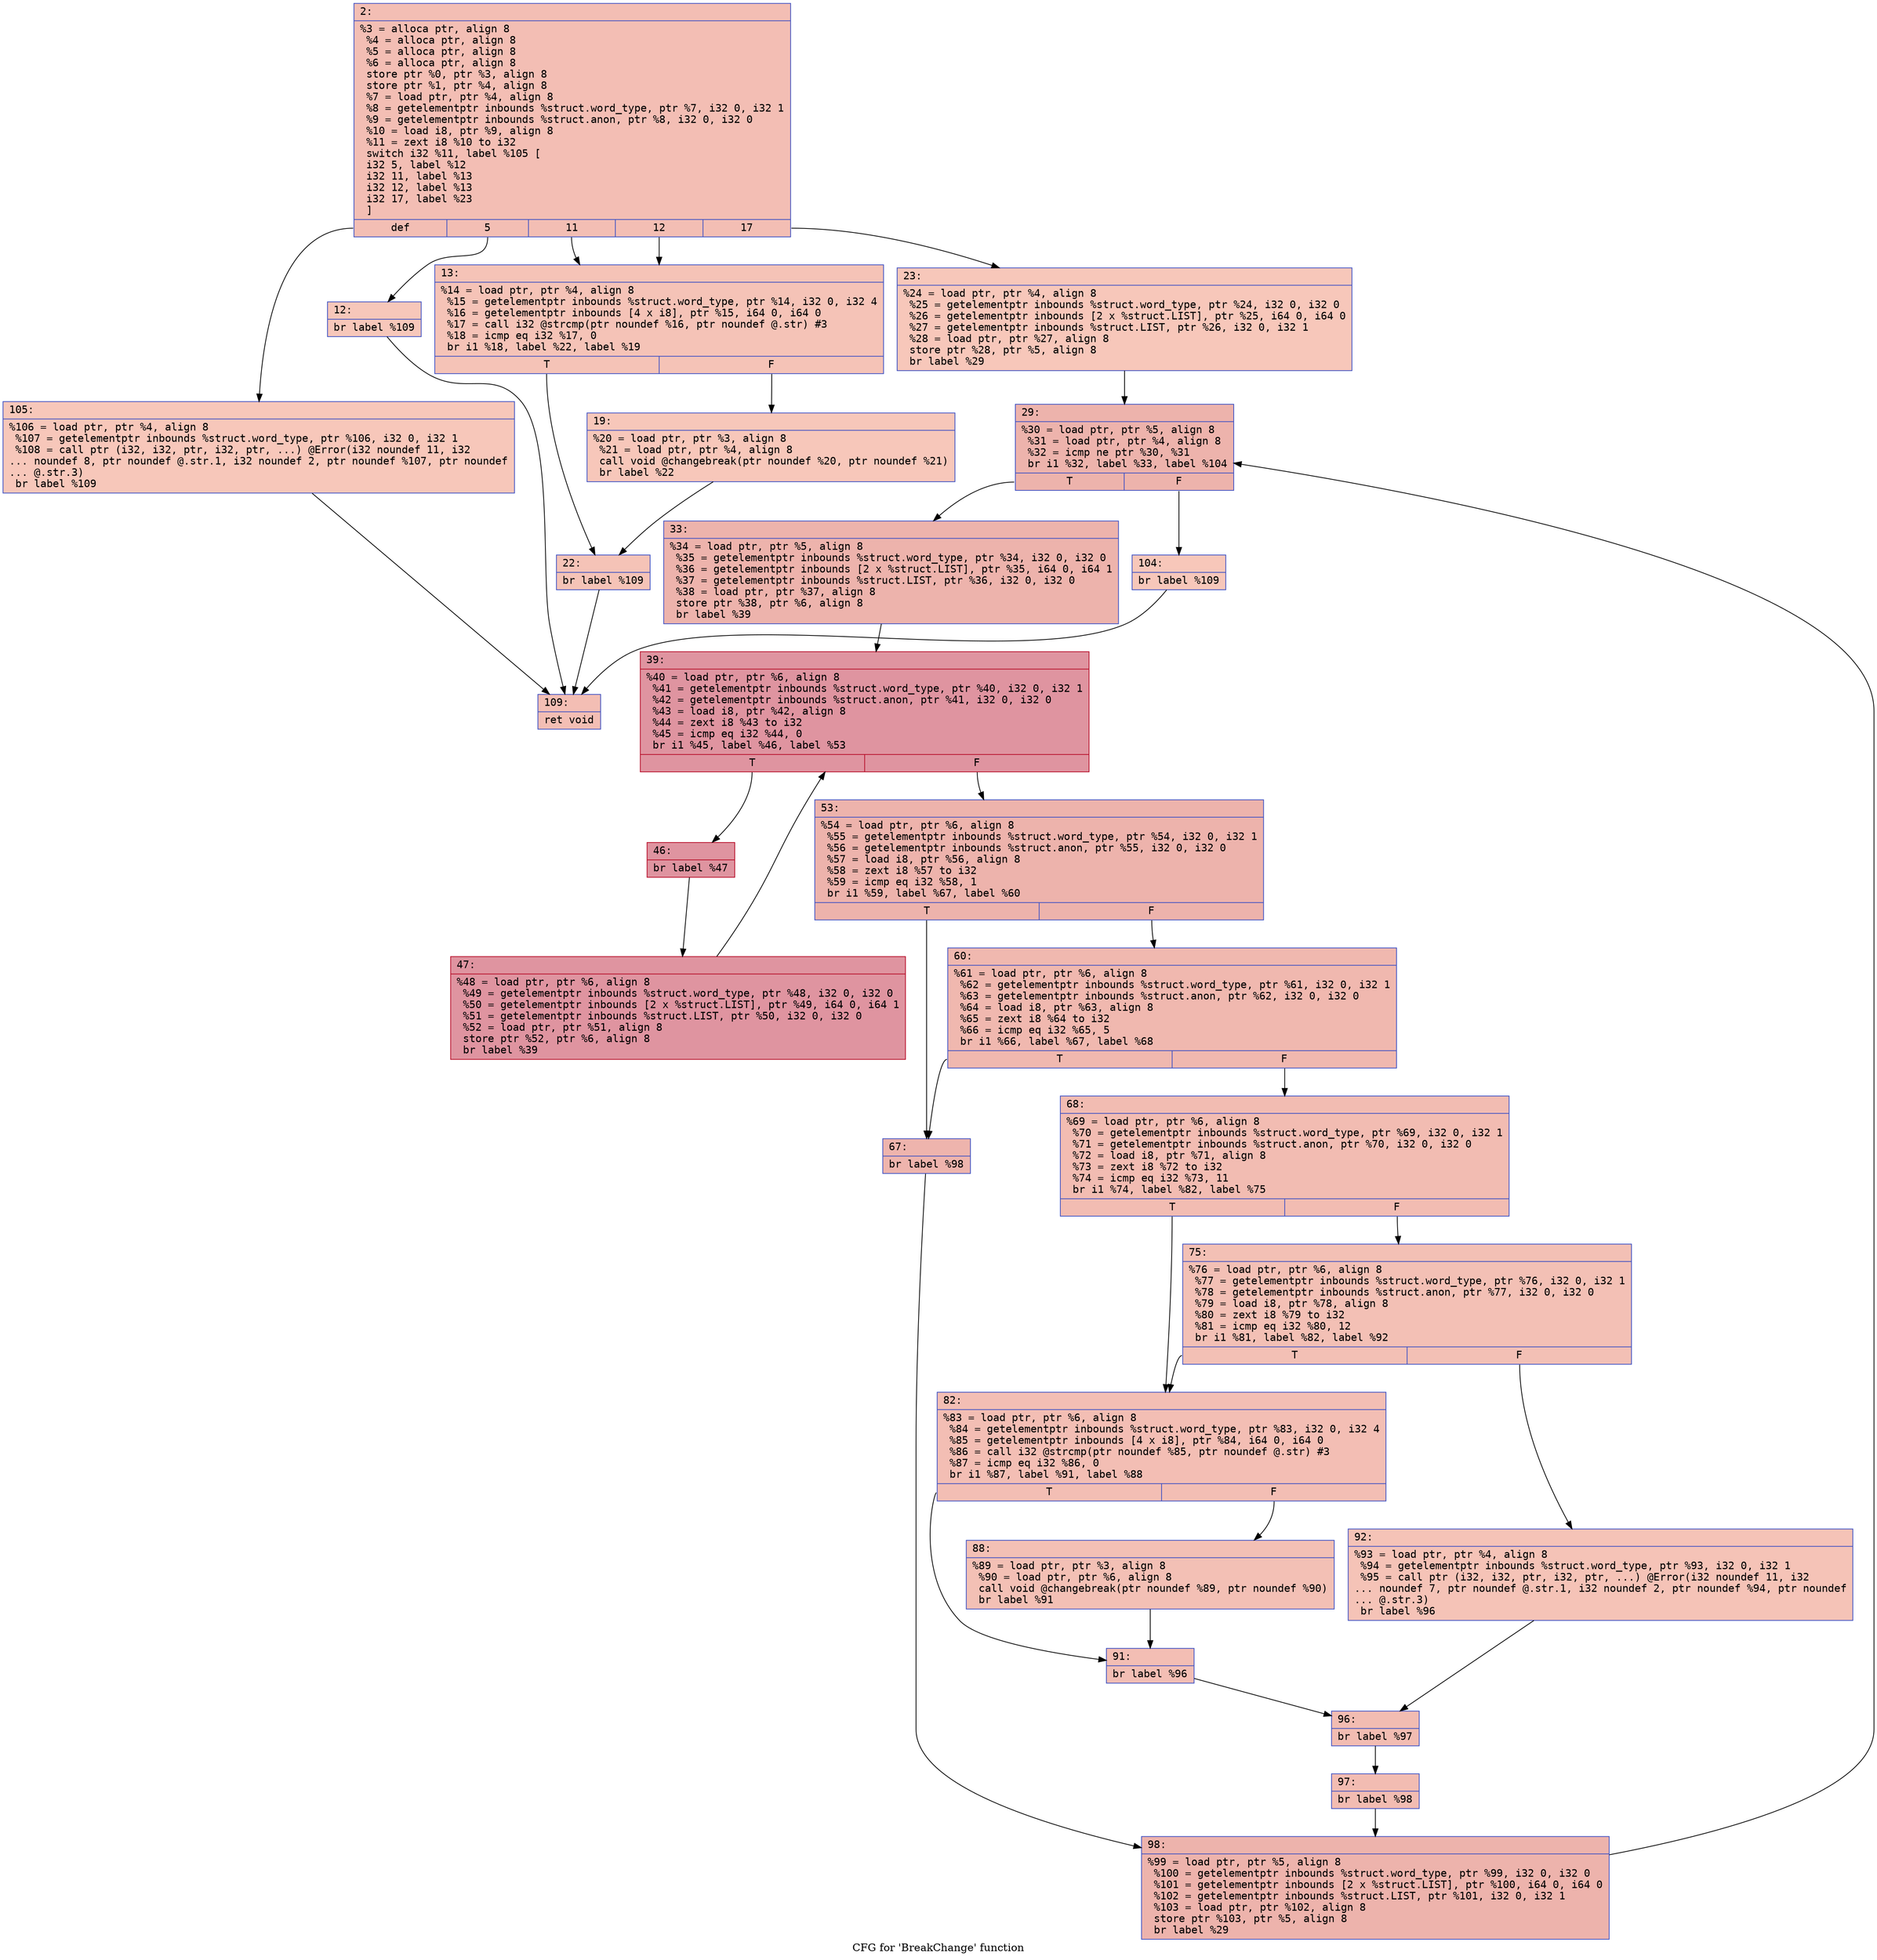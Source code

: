 digraph "CFG for 'BreakChange' function" {
	label="CFG for 'BreakChange' function";

	Node0x600002147480 [shape=record,color="#3d50c3ff", style=filled, fillcolor="#e36c5570" fontname="Courier",label="{2:\l|  %3 = alloca ptr, align 8\l  %4 = alloca ptr, align 8\l  %5 = alloca ptr, align 8\l  %6 = alloca ptr, align 8\l  store ptr %0, ptr %3, align 8\l  store ptr %1, ptr %4, align 8\l  %7 = load ptr, ptr %4, align 8\l  %8 = getelementptr inbounds %struct.word_type, ptr %7, i32 0, i32 1\l  %9 = getelementptr inbounds %struct.anon, ptr %8, i32 0, i32 0\l  %10 = load i8, ptr %9, align 8\l  %11 = zext i8 %10 to i32\l  switch i32 %11, label %105 [\l    i32 5, label %12\l    i32 11, label %13\l    i32 12, label %13\l    i32 17, label %23\l  ]\l|{<s0>def|<s1>5|<s2>11|<s3>12|<s4>17}}"];
	Node0x600002147480:s0 -> Node0x600002147cf0[tooltip="2 -> 105\nProbability 20.00%" ];
	Node0x600002147480:s1 -> Node0x6000021475c0[tooltip="2 -> 12\nProbability 20.00%" ];
	Node0x600002147480:s2 -> Node0x600002147610[tooltip="2 -> 13\nProbability 40.00%" ];
	Node0x600002147480:s3 -> Node0x600002147610[tooltip="2 -> 13\nProbability 40.00%" ];
	Node0x600002147480:s4 -> Node0x600002147700[tooltip="2 -> 23\nProbability 20.00%" ];
	Node0x6000021475c0 [shape=record,color="#3d50c3ff", style=filled, fillcolor="#ec7f6370" fontname="Courier",label="{12:\l|  br label %109\l}"];
	Node0x6000021475c0 -> Node0x600002147d40[tooltip="12 -> 109\nProbability 100.00%" ];
	Node0x600002147610 [shape=record,color="#3d50c3ff", style=filled, fillcolor="#e8765c70" fontname="Courier",label="{13:\l|  %14 = load ptr, ptr %4, align 8\l  %15 = getelementptr inbounds %struct.word_type, ptr %14, i32 0, i32 4\l  %16 = getelementptr inbounds [4 x i8], ptr %15, i64 0, i64 0\l  %17 = call i32 @strcmp(ptr noundef %16, ptr noundef @.str) #3\l  %18 = icmp eq i32 %17, 0\l  br i1 %18, label %22, label %19\l|{<s0>T|<s1>F}}"];
	Node0x600002147610:s0 -> Node0x6000021476b0[tooltip="13 -> 22\nProbability 37.50%" ];
	Node0x600002147610:s1 -> Node0x600002147660[tooltip="13 -> 19\nProbability 62.50%" ];
	Node0x600002147660 [shape=record,color="#3d50c3ff", style=filled, fillcolor="#ec7f6370" fontname="Courier",label="{19:\l|  %20 = load ptr, ptr %3, align 8\l  %21 = load ptr, ptr %4, align 8\l  call void @changebreak(ptr noundef %20, ptr noundef %21)\l  br label %22\l}"];
	Node0x600002147660 -> Node0x6000021476b0[tooltip="19 -> 22\nProbability 100.00%" ];
	Node0x6000021476b0 [shape=record,color="#3d50c3ff", style=filled, fillcolor="#e8765c70" fontname="Courier",label="{22:\l|  br label %109\l}"];
	Node0x6000021476b0 -> Node0x600002147d40[tooltip="22 -> 109\nProbability 100.00%" ];
	Node0x600002147700 [shape=record,color="#3d50c3ff", style=filled, fillcolor="#ec7f6370" fontname="Courier",label="{23:\l|  %24 = load ptr, ptr %4, align 8\l  %25 = getelementptr inbounds %struct.word_type, ptr %24, i32 0, i32 0\l  %26 = getelementptr inbounds [2 x %struct.LIST], ptr %25, i64 0, i64 0\l  %27 = getelementptr inbounds %struct.LIST, ptr %26, i32 0, i32 1\l  %28 = load ptr, ptr %27, align 8\l  store ptr %28, ptr %5, align 8\l  br label %29\l}"];
	Node0x600002147700 -> Node0x600002147750[tooltip="23 -> 29\nProbability 100.00%" ];
	Node0x600002147750 [shape=record,color="#3d50c3ff", style=filled, fillcolor="#d6524470" fontname="Courier",label="{29:\l|  %30 = load ptr, ptr %5, align 8\l  %31 = load ptr, ptr %4, align 8\l  %32 = icmp ne ptr %30, %31\l  br i1 %32, label %33, label %104\l|{<s0>T|<s1>F}}"];
	Node0x600002147750:s0 -> Node0x6000021477a0[tooltip="29 -> 33\nProbability 96.88%" ];
	Node0x600002147750:s1 -> Node0x600002147ca0[tooltip="29 -> 104\nProbability 3.12%" ];
	Node0x6000021477a0 [shape=record,color="#3d50c3ff", style=filled, fillcolor="#d6524470" fontname="Courier",label="{33:\l|  %34 = load ptr, ptr %5, align 8\l  %35 = getelementptr inbounds %struct.word_type, ptr %34, i32 0, i32 0\l  %36 = getelementptr inbounds [2 x %struct.LIST], ptr %35, i64 0, i64 1\l  %37 = getelementptr inbounds %struct.LIST, ptr %36, i32 0, i32 0\l  %38 = load ptr, ptr %37, align 8\l  store ptr %38, ptr %6, align 8\l  br label %39\l}"];
	Node0x6000021477a0 -> Node0x6000021477f0[tooltip="33 -> 39\nProbability 100.00%" ];
	Node0x6000021477f0 [shape=record,color="#b70d28ff", style=filled, fillcolor="#b70d2870" fontname="Courier",label="{39:\l|  %40 = load ptr, ptr %6, align 8\l  %41 = getelementptr inbounds %struct.word_type, ptr %40, i32 0, i32 1\l  %42 = getelementptr inbounds %struct.anon, ptr %41, i32 0, i32 0\l  %43 = load i8, ptr %42, align 8\l  %44 = zext i8 %43 to i32\l  %45 = icmp eq i32 %44, 0\l  br i1 %45, label %46, label %53\l|{<s0>T|<s1>F}}"];
	Node0x6000021477f0:s0 -> Node0x600002147840[tooltip="39 -> 46\nProbability 96.88%" ];
	Node0x6000021477f0:s1 -> Node0x6000021478e0[tooltip="39 -> 53\nProbability 3.12%" ];
	Node0x600002147840 [shape=record,color="#b70d28ff", style=filled, fillcolor="#b70d2870" fontname="Courier",label="{46:\l|  br label %47\l}"];
	Node0x600002147840 -> Node0x600002147890[tooltip="46 -> 47\nProbability 100.00%" ];
	Node0x600002147890 [shape=record,color="#b70d28ff", style=filled, fillcolor="#b70d2870" fontname="Courier",label="{47:\l|  %48 = load ptr, ptr %6, align 8\l  %49 = getelementptr inbounds %struct.word_type, ptr %48, i32 0, i32 0\l  %50 = getelementptr inbounds [2 x %struct.LIST], ptr %49, i64 0, i64 1\l  %51 = getelementptr inbounds %struct.LIST, ptr %50, i32 0, i32 0\l  %52 = load ptr, ptr %51, align 8\l  store ptr %52, ptr %6, align 8\l  br label %39\l}"];
	Node0x600002147890 -> Node0x6000021477f0[tooltip="47 -> 39\nProbability 100.00%" ];
	Node0x6000021478e0 [shape=record,color="#3d50c3ff", style=filled, fillcolor="#d6524470" fontname="Courier",label="{53:\l|  %54 = load ptr, ptr %6, align 8\l  %55 = getelementptr inbounds %struct.word_type, ptr %54, i32 0, i32 1\l  %56 = getelementptr inbounds %struct.anon, ptr %55, i32 0, i32 0\l  %57 = load i8, ptr %56, align 8\l  %58 = zext i8 %57 to i32\l  %59 = icmp eq i32 %58, 1\l  br i1 %59, label %67, label %60\l|{<s0>T|<s1>F}}"];
	Node0x6000021478e0:s0 -> Node0x600002147980[tooltip="53 -> 67\nProbability 50.00%" ];
	Node0x6000021478e0:s1 -> Node0x600002147930[tooltip="53 -> 60\nProbability 50.00%" ];
	Node0x600002147930 [shape=record,color="#3d50c3ff", style=filled, fillcolor="#dc5d4a70" fontname="Courier",label="{60:\l|  %61 = load ptr, ptr %6, align 8\l  %62 = getelementptr inbounds %struct.word_type, ptr %61, i32 0, i32 1\l  %63 = getelementptr inbounds %struct.anon, ptr %62, i32 0, i32 0\l  %64 = load i8, ptr %63, align 8\l  %65 = zext i8 %64 to i32\l  %66 = icmp eq i32 %65, 5\l  br i1 %66, label %67, label %68\l|{<s0>T|<s1>F}}"];
	Node0x600002147930:s0 -> Node0x600002147980[tooltip="60 -> 67\nProbability 50.00%" ];
	Node0x600002147930:s1 -> Node0x6000021479d0[tooltip="60 -> 68\nProbability 50.00%" ];
	Node0x600002147980 [shape=record,color="#3d50c3ff", style=filled, fillcolor="#d8564670" fontname="Courier",label="{67:\l|  br label %98\l}"];
	Node0x600002147980 -> Node0x600002147c50[tooltip="67 -> 98\nProbability 100.00%" ];
	Node0x6000021479d0 [shape=record,color="#3d50c3ff", style=filled, fillcolor="#e1675170" fontname="Courier",label="{68:\l|  %69 = load ptr, ptr %6, align 8\l  %70 = getelementptr inbounds %struct.word_type, ptr %69, i32 0, i32 1\l  %71 = getelementptr inbounds %struct.anon, ptr %70, i32 0, i32 0\l  %72 = load i8, ptr %71, align 8\l  %73 = zext i8 %72 to i32\l  %74 = icmp eq i32 %73, 11\l  br i1 %74, label %82, label %75\l|{<s0>T|<s1>F}}"];
	Node0x6000021479d0:s0 -> Node0x600002147a70[tooltip="68 -> 82\nProbability 50.00%" ];
	Node0x6000021479d0:s1 -> Node0x600002147a20[tooltip="68 -> 75\nProbability 50.00%" ];
	Node0x600002147a20 [shape=record,color="#3d50c3ff", style=filled, fillcolor="#e5705870" fontname="Courier",label="{75:\l|  %76 = load ptr, ptr %6, align 8\l  %77 = getelementptr inbounds %struct.word_type, ptr %76, i32 0, i32 1\l  %78 = getelementptr inbounds %struct.anon, ptr %77, i32 0, i32 0\l  %79 = load i8, ptr %78, align 8\l  %80 = zext i8 %79 to i32\l  %81 = icmp eq i32 %80, 12\l  br i1 %81, label %82, label %92\l|{<s0>T|<s1>F}}"];
	Node0x600002147a20:s0 -> Node0x600002147a70[tooltip="75 -> 82\nProbability 50.00%" ];
	Node0x600002147a20:s1 -> Node0x600002147b60[tooltip="75 -> 92\nProbability 50.00%" ];
	Node0x600002147a70 [shape=record,color="#3d50c3ff", style=filled, fillcolor="#e36c5570" fontname="Courier",label="{82:\l|  %83 = load ptr, ptr %6, align 8\l  %84 = getelementptr inbounds %struct.word_type, ptr %83, i32 0, i32 4\l  %85 = getelementptr inbounds [4 x i8], ptr %84, i64 0, i64 0\l  %86 = call i32 @strcmp(ptr noundef %85, ptr noundef @.str) #3\l  %87 = icmp eq i32 %86, 0\l  br i1 %87, label %91, label %88\l|{<s0>T|<s1>F}}"];
	Node0x600002147a70:s0 -> Node0x600002147b10[tooltip="82 -> 91\nProbability 37.50%" ];
	Node0x600002147a70:s1 -> Node0x600002147ac0[tooltip="82 -> 88\nProbability 62.50%" ];
	Node0x600002147ac0 [shape=record,color="#3d50c3ff", style=filled, fillcolor="#e5705870" fontname="Courier",label="{88:\l|  %89 = load ptr, ptr %3, align 8\l  %90 = load ptr, ptr %6, align 8\l  call void @changebreak(ptr noundef %89, ptr noundef %90)\l  br label %91\l}"];
	Node0x600002147ac0 -> Node0x600002147b10[tooltip="88 -> 91\nProbability 100.00%" ];
	Node0x600002147b10 [shape=record,color="#3d50c3ff", style=filled, fillcolor="#e36c5570" fontname="Courier",label="{91:\l|  br label %96\l}"];
	Node0x600002147b10 -> Node0x600002147bb0[tooltip="91 -> 96\nProbability 100.00%" ];
	Node0x600002147b60 [shape=record,color="#3d50c3ff", style=filled, fillcolor="#e8765c70" fontname="Courier",label="{92:\l|  %93 = load ptr, ptr %4, align 8\l  %94 = getelementptr inbounds %struct.word_type, ptr %93, i32 0, i32 1\l  %95 = call ptr (i32, i32, ptr, i32, ptr, ...) @Error(i32 noundef 11, i32\l... noundef 7, ptr noundef @.str.1, i32 noundef 2, ptr noundef %94, ptr noundef\l... @.str.3)\l  br label %96\l}"];
	Node0x600002147b60 -> Node0x600002147bb0[tooltip="92 -> 96\nProbability 100.00%" ];
	Node0x600002147bb0 [shape=record,color="#3d50c3ff", style=filled, fillcolor="#e1675170" fontname="Courier",label="{96:\l|  br label %97\l}"];
	Node0x600002147bb0 -> Node0x600002147c00[tooltip="96 -> 97\nProbability 100.00%" ];
	Node0x600002147c00 [shape=record,color="#3d50c3ff", style=filled, fillcolor="#e1675170" fontname="Courier",label="{97:\l|  br label %98\l}"];
	Node0x600002147c00 -> Node0x600002147c50[tooltip="97 -> 98\nProbability 100.00%" ];
	Node0x600002147c50 [shape=record,color="#3d50c3ff", style=filled, fillcolor="#d6524470" fontname="Courier",label="{98:\l|  %99 = load ptr, ptr %5, align 8\l  %100 = getelementptr inbounds %struct.word_type, ptr %99, i32 0, i32 0\l  %101 = getelementptr inbounds [2 x %struct.LIST], ptr %100, i64 0, i64 0\l  %102 = getelementptr inbounds %struct.LIST, ptr %101, i32 0, i32 1\l  %103 = load ptr, ptr %102, align 8\l  store ptr %103, ptr %5, align 8\l  br label %29\l}"];
	Node0x600002147c50 -> Node0x600002147750[tooltip="98 -> 29\nProbability 100.00%" ];
	Node0x600002147ca0 [shape=record,color="#3d50c3ff", style=filled, fillcolor="#ec7f6370" fontname="Courier",label="{104:\l|  br label %109\l}"];
	Node0x600002147ca0 -> Node0x600002147d40[tooltip="104 -> 109\nProbability 100.00%" ];
	Node0x600002147cf0 [shape=record,color="#3d50c3ff", style=filled, fillcolor="#ec7f6370" fontname="Courier",label="{105:\l|  %106 = load ptr, ptr %4, align 8\l  %107 = getelementptr inbounds %struct.word_type, ptr %106, i32 0, i32 1\l  %108 = call ptr (i32, i32, ptr, i32, ptr, ...) @Error(i32 noundef 11, i32\l... noundef 8, ptr noundef @.str.1, i32 noundef 2, ptr noundef %107, ptr noundef\l... @.str.3)\l  br label %109\l}"];
	Node0x600002147cf0 -> Node0x600002147d40[tooltip="105 -> 109\nProbability 100.00%" ];
	Node0x600002147d40 [shape=record,color="#3d50c3ff", style=filled, fillcolor="#e36c5570" fontname="Courier",label="{109:\l|  ret void\l}"];
}
